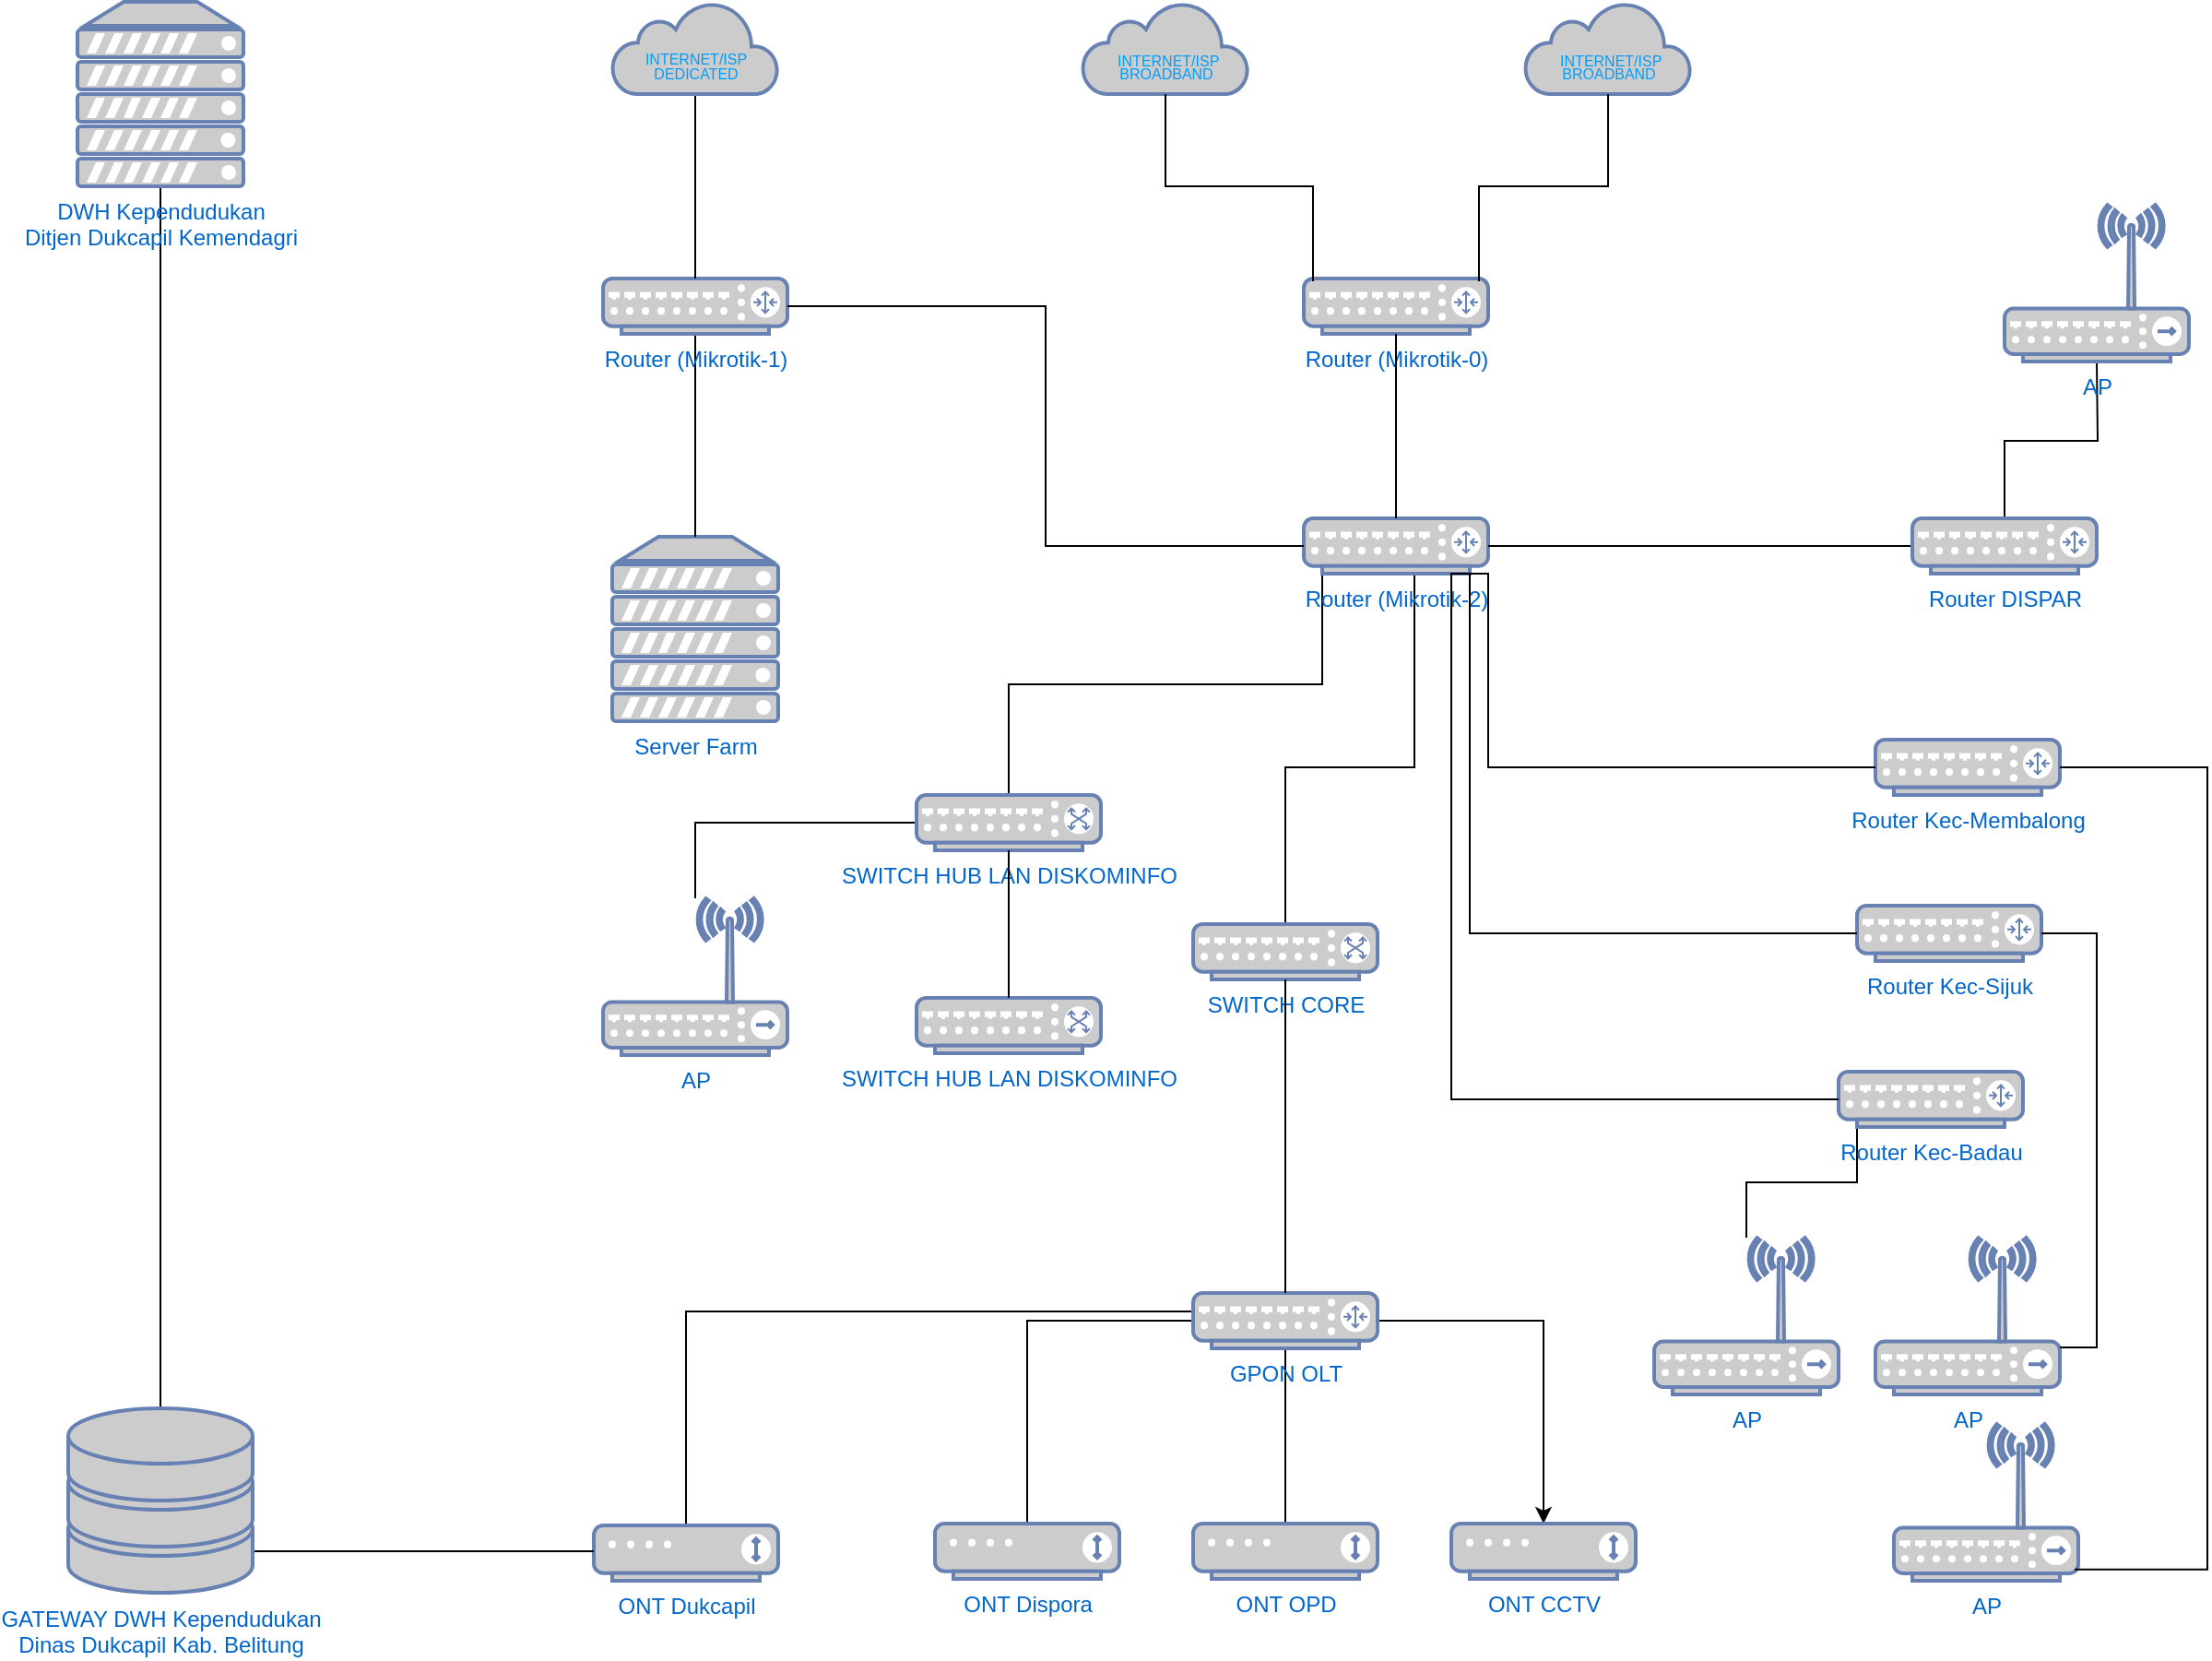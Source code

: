 <mxfile version="26.0.7">
  <diagram name="Page-1" id="7D6joFRQQGXDdCeOiKhz">
    <mxGraphModel dx="2677" dy="669" grid="1" gridSize="10" guides="1" tooltips="1" connect="1" arrows="1" fold="1" page="1" pageScale="1" pageWidth="1700" pageHeight="1100" math="0" shadow="0">
      <root>
        <mxCell id="0" />
        <mxCell id="1" parent="0" />
        <mxCell id="nkMJnMaPb9Wci51dgdpY-3" value="Router (Mikrotik-0)" style="fontColor=#0066CC;verticalAlign=top;verticalLabelPosition=bottom;labelPosition=center;align=center;html=1;outlineConnect=0;fillColor=#CCCCCC;strokeColor=#6881B3;gradientColor=none;gradientDirection=north;strokeWidth=2;shape=mxgraph.networks.router;" vertex="1" parent="1">
          <mxGeometry x="-710" y="300" width="100" height="30" as="geometry" />
        </mxCell>
        <mxCell id="nkMJnMaPb9Wci51dgdpY-52" style="edgeStyle=orthogonalEdgeStyle;rounded=0;orthogonalLoop=1;jettySize=auto;html=1;exitX=0.1;exitY=1;exitDx=0;exitDy=0;exitPerimeter=0;endArrow=none;startFill=0;" edge="1" parent="1" source="nkMJnMaPb9Wci51dgdpY-4" target="nkMJnMaPb9Wci51dgdpY-48">
          <mxGeometry relative="1" as="geometry" />
        </mxCell>
        <mxCell id="nkMJnMaPb9Wci51dgdpY-53" style="edgeStyle=orthogonalEdgeStyle;rounded=0;orthogonalLoop=1;jettySize=auto;html=1;exitX=0.1;exitY=1;exitDx=0;exitDy=0;exitPerimeter=0;endArrow=none;startFill=0;" edge="1" parent="1" source="nkMJnMaPb9Wci51dgdpY-4" target="nkMJnMaPb9Wci51dgdpY-49">
          <mxGeometry relative="1" as="geometry">
            <Array as="points">
              <mxPoint x="-650" y="460" />
              <mxPoint x="-650" y="565" />
              <mxPoint x="-720" y="565" />
            </Array>
          </mxGeometry>
        </mxCell>
        <mxCell id="nkMJnMaPb9Wci51dgdpY-4" value="Router (Mikrotik-2)" style="fontColor=#0066CC;verticalAlign=top;verticalLabelPosition=bottom;labelPosition=center;align=center;html=1;outlineConnect=0;fillColor=#CCCCCC;strokeColor=#6881B3;gradientColor=none;gradientDirection=north;strokeWidth=2;shape=mxgraph.networks.router;" vertex="1" parent="1">
          <mxGeometry x="-710" y="430" width="100" height="30" as="geometry" />
        </mxCell>
        <mxCell id="nkMJnMaPb9Wci51dgdpY-7" value="Server Farm" style="fontColor=#0066CC;verticalAlign=top;verticalLabelPosition=bottom;labelPosition=center;align=center;html=1;outlineConnect=0;fillColor=#CCCCCC;strokeColor=#6881B3;gradientColor=none;gradientDirection=north;strokeWidth=2;shape=mxgraph.networks.server;" vertex="1" parent="1">
          <mxGeometry x="-1085" y="440" width="90" height="100" as="geometry" />
        </mxCell>
        <mxCell id="nkMJnMaPb9Wci51dgdpY-22" style="edgeStyle=orthogonalEdgeStyle;rounded=0;orthogonalLoop=1;jettySize=auto;html=1;exitX=0.5;exitY=1;exitDx=0;exitDy=0;exitPerimeter=0;endArrow=none;startFill=0;" edge="1" parent="1" source="nkMJnMaPb9Wci51dgdpY-8" target="nkMJnMaPb9Wci51dgdpY-7">
          <mxGeometry relative="1" as="geometry" />
        </mxCell>
        <mxCell id="nkMJnMaPb9Wci51dgdpY-8" value="Router (Mikrotik-1)" style="fontColor=#0066CC;verticalAlign=top;verticalLabelPosition=bottom;labelPosition=center;align=center;html=1;outlineConnect=0;fillColor=#CCCCCC;strokeColor=#6881B3;gradientColor=none;gradientDirection=north;strokeWidth=2;shape=mxgraph.networks.router;" vertex="1" parent="1">
          <mxGeometry x="-1090" y="300" width="100" height="30" as="geometry" />
        </mxCell>
        <mxCell id="nkMJnMaPb9Wci51dgdpY-16" style="edgeStyle=orthogonalEdgeStyle;rounded=0;orthogonalLoop=1;jettySize=auto;html=1;exitX=0.5;exitY=1;exitDx=0;exitDy=0;exitPerimeter=0;entryX=0.5;entryY=0;entryDx=0;entryDy=0;entryPerimeter=0;endArrow=none;startFill=0;" edge="1" parent="1" source="nkMJnMaPb9Wci51dgdpY-3" target="nkMJnMaPb9Wci51dgdpY-4">
          <mxGeometry relative="1" as="geometry" />
        </mxCell>
        <mxCell id="nkMJnMaPb9Wci51dgdpY-21" style="edgeStyle=orthogonalEdgeStyle;rounded=0;orthogonalLoop=1;jettySize=auto;html=1;exitX=1;exitY=0.5;exitDx=0;exitDy=0;exitPerimeter=0;entryX=0;entryY=0.5;entryDx=0;entryDy=0;entryPerimeter=0;strokeColor=default;endArrow=none;startFill=0;" edge="1" parent="1" source="nkMJnMaPb9Wci51dgdpY-8" target="nkMJnMaPb9Wci51dgdpY-4">
          <mxGeometry relative="1" as="geometry" />
        </mxCell>
        <mxCell id="nkMJnMaPb9Wci51dgdpY-26" value="&lt;font style=&quot;forced-color-adjust: none; font-family: Helvetica; font-style: normal; font-variant-ligatures: normal; font-variant-caps: normal; font-weight: 400; letter-spacing: normal; orphans: 2; text-align: center; text-indent: 0px; text-transform: none; widows: 2; word-spacing: 0px; -webkit-text-stroke-width: 0px; white-space: nowrap; text-decoration-thickness: initial; text-decoration-style: initial; text-decoration-color: initial; line-height: 10%; font-size: 8px;&quot; color=&quot;#039dfc&quot;&gt;&lt;br class=&quot;Apple-interchange-newline&quot;&gt;&amp;nbsp;INTERNET/ISP&lt;/font&gt;&lt;div style=&quot;forced-color-adjust: none; color: rgb(255, 255, 255); font-family: Helvetica; font-style: normal; font-variant-ligatures: normal; font-variant-caps: normal; font-weight: 400; letter-spacing: normal; orphans: 2; text-align: center; text-indent: 0px; text-transform: none; widows: 2; word-spacing: 0px; -webkit-text-stroke-width: 0px; white-space: nowrap; text-decoration-thickness: initial; text-decoration-style: initial; text-decoration-color: initial; line-height: 10%;&quot;&gt;&lt;font style=&quot;forced-color-adjust: none; line-height: 10%; font-size: 8px;&quot; color=&quot;#039dfc&quot;&gt;&lt;span style=&quot;forced-color-adjust: none;&quot;&gt;BROADBAND&lt;/span&gt;&lt;/font&gt;&lt;/div&gt;" style="html=1;outlineConnect=0;fillColor=#CCCCCC;strokeColor=#6881B3;gradientColor=none;gradientDirection=north;strokeWidth=2;shape=mxgraph.networks.cloud;fontColor=#ffffff;labelBackgroundColor=none;" vertex="1" parent="1">
          <mxGeometry x="-590" y="150" width="90" height="50" as="geometry" />
        </mxCell>
        <mxCell id="nkMJnMaPb9Wci51dgdpY-27" style="edgeStyle=orthogonalEdgeStyle;rounded=0;orthogonalLoop=1;jettySize=auto;html=1;exitX=0.5;exitY=1;exitDx=0;exitDy=0;exitPerimeter=0;entryX=0.95;entryY=0.05;entryDx=0;entryDy=0;entryPerimeter=0;endArrow=none;startFill=0;" edge="1" parent="1" source="nkMJnMaPb9Wci51dgdpY-26" target="nkMJnMaPb9Wci51dgdpY-3">
          <mxGeometry relative="1" as="geometry" />
        </mxCell>
        <mxCell id="nkMJnMaPb9Wci51dgdpY-28" value="&lt;div&gt;&lt;font style=&quot;line-height: 0%; font-size: 8px;&quot; color=&quot;#039dfc&quot;&gt;&lt;br&gt;&lt;/font&gt;&lt;/div&gt;&lt;font style=&quot;line-height: 0%; font-size: 8px;&quot; color=&quot;#039dfc&quot;&gt;&amp;nbsp;INTERNET/ISP&lt;/font&gt;&lt;div style=&quot;line-height: 0%;&quot;&gt;&lt;font style=&quot;font-size: 8px;&quot; color=&quot;#039dfc&quot;&gt;BROADBAND&lt;/font&gt;&lt;/div&gt;" style="html=1;outlineConnect=0;fillColor=#CCCCCC;strokeColor=#6881B3;gradientColor=none;gradientDirection=north;strokeWidth=2;shape=mxgraph.networks.cloud;fontColor=#ffffff;" vertex="1" parent="1">
          <mxGeometry x="-830" y="150" width="90" height="50" as="geometry" />
        </mxCell>
        <mxCell id="nkMJnMaPb9Wci51dgdpY-29" style="edgeStyle=orthogonalEdgeStyle;rounded=0;orthogonalLoop=1;jettySize=auto;html=1;exitX=0.5;exitY=1;exitDx=0;exitDy=0;exitPerimeter=0;entryX=0.05;entryY=0.05;entryDx=0;entryDy=0;entryPerimeter=0;endArrow=none;startFill=0;" edge="1" parent="1" source="nkMJnMaPb9Wci51dgdpY-28" target="nkMJnMaPb9Wci51dgdpY-3">
          <mxGeometry relative="1" as="geometry" />
        </mxCell>
        <mxCell id="nkMJnMaPb9Wci51dgdpY-31" style="edgeStyle=orthogonalEdgeStyle;rounded=0;orthogonalLoop=1;jettySize=auto;html=1;exitX=0.5;exitY=1;exitDx=0;exitDy=0;exitPerimeter=0;endArrow=none;startFill=0;" edge="1" parent="1" source="nkMJnMaPb9Wci51dgdpY-30" target="nkMJnMaPb9Wci51dgdpY-8">
          <mxGeometry relative="1" as="geometry" />
        </mxCell>
        <mxCell id="nkMJnMaPb9Wci51dgdpY-30" value="&lt;div&gt;&lt;font style=&quot;font-size: 8px; line-height: 0%; color: light-dark(rgb(0, 157, 255), rgb(237, 237, 237));&quot;&gt;&lt;br&gt;&lt;/font&gt;&lt;/div&gt;&lt;font style=&quot;font-size: 8px; line-height: 20%; color: light-dark(rgb(0, 157, 255), rgb(237, 237, 237));&quot;&gt;INTERNET/ISP&lt;/font&gt;&lt;div style=&quot;line-height: 20%;&quot;&gt;&lt;font style=&quot;font-size: 8px; line-height: 20%; color: light-dark(rgb(0, 157, 255), rgb(237, 237, 237));&quot;&gt;DEDICATED&lt;/font&gt;&lt;/div&gt;" style="html=1;outlineConnect=0;fillColor=#CCCCCC;strokeColor=#6881B3;gradientColor=none;gradientDirection=north;strokeWidth=2;shape=mxgraph.networks.cloud;fontColor=#ffffff;" vertex="1" parent="1">
          <mxGeometry x="-1085" y="150" width="90" height="50" as="geometry" />
        </mxCell>
        <mxCell id="nkMJnMaPb9Wci51dgdpY-34" style="edgeStyle=orthogonalEdgeStyle;rounded=0;orthogonalLoop=1;jettySize=auto;html=1;exitX=0.5;exitY=1;exitDx=0;exitDy=0;exitPerimeter=0;endArrow=none;startFill=0;" edge="1" parent="1" target="nkMJnMaPb9Wci51dgdpY-33">
          <mxGeometry relative="1" as="geometry">
            <mxPoint x="-280" y="345" as="sourcePoint" />
          </mxGeometry>
        </mxCell>
        <mxCell id="nkMJnMaPb9Wci51dgdpY-32" value="AP" style="fontColor=#0066CC;verticalAlign=top;verticalLabelPosition=bottom;labelPosition=center;align=center;html=1;outlineConnect=0;fillColor=#CCCCCC;strokeColor=#6881B3;gradientColor=none;gradientDirection=north;strokeWidth=2;shape=mxgraph.networks.wireless_hub;" vertex="1" parent="1">
          <mxGeometry x="-330" y="260" width="100" height="85" as="geometry" />
        </mxCell>
        <mxCell id="nkMJnMaPb9Wci51dgdpY-35" style="edgeStyle=orthogonalEdgeStyle;rounded=0;orthogonalLoop=1;jettySize=auto;html=1;exitX=0;exitY=0.5;exitDx=0;exitDy=0;exitPerimeter=0;endArrow=none;startFill=0;" edge="1" parent="1" source="nkMJnMaPb9Wci51dgdpY-33" target="nkMJnMaPb9Wci51dgdpY-4">
          <mxGeometry relative="1" as="geometry" />
        </mxCell>
        <mxCell id="nkMJnMaPb9Wci51dgdpY-33" value="Router DISPAR" style="fontColor=#0066CC;verticalAlign=top;verticalLabelPosition=bottom;labelPosition=center;align=center;html=1;outlineConnect=0;fillColor=#CCCCCC;strokeColor=#6881B3;gradientColor=none;gradientDirection=north;strokeWidth=2;shape=mxgraph.networks.router;" vertex="1" parent="1">
          <mxGeometry x="-380" y="430" width="100" height="30" as="geometry" />
        </mxCell>
        <mxCell id="nkMJnMaPb9Wci51dgdpY-36" value="Router Kec-Membalong" style="fontColor=#0066CC;verticalAlign=top;verticalLabelPosition=bottom;labelPosition=center;align=center;html=1;outlineConnect=0;fillColor=#CCCCCC;strokeColor=#6881B3;gradientColor=none;gradientDirection=north;strokeWidth=2;shape=mxgraph.networks.router;" vertex="1" parent="1">
          <mxGeometry x="-400" y="550" width="100" height="30" as="geometry" />
        </mxCell>
        <mxCell id="nkMJnMaPb9Wci51dgdpY-37" value="Router Kec-Sijuk" style="fontColor=#0066CC;verticalAlign=top;verticalLabelPosition=bottom;labelPosition=center;align=center;html=1;outlineConnect=0;fillColor=#CCCCCC;strokeColor=#6881B3;gradientColor=none;gradientDirection=north;strokeWidth=2;shape=mxgraph.networks.router;" vertex="1" parent="1">
          <mxGeometry x="-410" y="640" width="100" height="30" as="geometry" />
        </mxCell>
        <mxCell id="nkMJnMaPb9Wci51dgdpY-47" style="edgeStyle=orthogonalEdgeStyle;rounded=0;orthogonalLoop=1;jettySize=auto;html=1;exitX=0.1;exitY=1;exitDx=0;exitDy=0;exitPerimeter=0;endArrow=none;startFill=0;" edge="1" parent="1" source="nkMJnMaPb9Wci51dgdpY-38" target="nkMJnMaPb9Wci51dgdpY-42">
          <mxGeometry relative="1" as="geometry" />
        </mxCell>
        <mxCell id="nkMJnMaPb9Wci51dgdpY-38" value="Router Kec-Badau" style="fontColor=#0066CC;verticalAlign=top;verticalLabelPosition=bottom;labelPosition=center;align=center;html=1;outlineConnect=0;fillColor=#CCCCCC;strokeColor=#6881B3;gradientColor=none;gradientDirection=north;strokeWidth=2;shape=mxgraph.networks.router;" vertex="1" parent="1">
          <mxGeometry x="-420" y="730" width="100" height="30" as="geometry" />
        </mxCell>
        <mxCell id="nkMJnMaPb9Wci51dgdpY-42" value="AP" style="fontColor=#0066CC;verticalAlign=top;verticalLabelPosition=bottom;labelPosition=center;align=center;html=1;outlineConnect=0;fillColor=#CCCCCC;strokeColor=#6881B3;gradientColor=none;gradientDirection=north;strokeWidth=2;shape=mxgraph.networks.wireless_hub;" vertex="1" parent="1">
          <mxGeometry x="-520" y="820" width="100" height="85" as="geometry" />
        </mxCell>
        <mxCell id="nkMJnMaPb9Wci51dgdpY-43" value="AP" style="fontColor=#0066CC;verticalAlign=top;verticalLabelPosition=bottom;labelPosition=center;align=center;html=1;outlineConnect=0;fillColor=#CCCCCC;strokeColor=#6881B3;gradientColor=none;gradientDirection=north;strokeWidth=2;shape=mxgraph.networks.wireless_hub;" vertex="1" parent="1">
          <mxGeometry x="-400" y="820" width="100" height="85" as="geometry" />
        </mxCell>
        <mxCell id="nkMJnMaPb9Wci51dgdpY-44" value="AP" style="fontColor=#0066CC;verticalAlign=top;verticalLabelPosition=bottom;labelPosition=center;align=center;html=1;outlineConnect=0;fillColor=#CCCCCC;strokeColor=#6881B3;gradientColor=none;gradientDirection=north;strokeWidth=2;shape=mxgraph.networks.wireless_hub;" vertex="1" parent="1">
          <mxGeometry x="-390" y="921" width="100" height="85" as="geometry" />
        </mxCell>
        <mxCell id="nkMJnMaPb9Wci51dgdpY-45" style="edgeStyle=orthogonalEdgeStyle;rounded=0;orthogonalLoop=1;jettySize=auto;html=1;exitX=1;exitY=0.5;exitDx=0;exitDy=0;exitPerimeter=0;entryX=0.98;entryY=0.94;entryDx=0;entryDy=0;entryPerimeter=0;endArrow=none;startFill=0;" edge="1" parent="1" source="nkMJnMaPb9Wci51dgdpY-36">
          <mxGeometry relative="1" as="geometry">
            <mxPoint x="-292" y="999.9" as="targetPoint" />
            <Array as="points">
              <mxPoint x="-220" y="565" />
              <mxPoint x="-220" y="1000" />
            </Array>
          </mxGeometry>
        </mxCell>
        <mxCell id="nkMJnMaPb9Wci51dgdpY-46" style="edgeStyle=orthogonalEdgeStyle;rounded=0;orthogonalLoop=1;jettySize=auto;html=1;exitX=1;exitY=0.5;exitDx=0;exitDy=0;exitPerimeter=0;entryX=1;entryY=0.7;entryDx=0;entryDy=0;entryPerimeter=0;endArrow=none;startFill=0;" edge="1" parent="1" source="nkMJnMaPb9Wci51dgdpY-37" target="nkMJnMaPb9Wci51dgdpY-43">
          <mxGeometry relative="1" as="geometry" />
        </mxCell>
        <mxCell id="nkMJnMaPb9Wci51dgdpY-57" style="edgeStyle=orthogonalEdgeStyle;rounded=0;orthogonalLoop=1;jettySize=auto;html=1;exitX=0;exitY=0.5;exitDx=0;exitDy=0;exitPerimeter=0;endArrow=none;startFill=0;" edge="1" parent="1" source="nkMJnMaPb9Wci51dgdpY-48" target="nkMJnMaPb9Wci51dgdpY-56">
          <mxGeometry relative="1" as="geometry" />
        </mxCell>
        <mxCell id="nkMJnMaPb9Wci51dgdpY-48" value="SWITCH HUB LAN DISKOMINFO" style="fontColor=#0066CC;verticalAlign=top;verticalLabelPosition=bottom;labelPosition=center;align=center;html=1;outlineConnect=0;fillColor=#CCCCCC;strokeColor=#6881B3;gradientColor=none;gradientDirection=north;strokeWidth=2;shape=mxgraph.networks.switch;" vertex="1" parent="1">
          <mxGeometry x="-920" y="580" width="100" height="30" as="geometry" />
        </mxCell>
        <mxCell id="nkMJnMaPb9Wci51dgdpY-49" value="SWITCH CORE" style="fontColor=#0066CC;verticalAlign=top;verticalLabelPosition=bottom;labelPosition=center;align=center;html=1;outlineConnect=0;fillColor=#CCCCCC;strokeColor=#6881B3;gradientColor=none;gradientDirection=north;strokeWidth=2;shape=mxgraph.networks.switch;" vertex="1" parent="1">
          <mxGeometry x="-770" y="650" width="100" height="30" as="geometry" />
        </mxCell>
        <mxCell id="nkMJnMaPb9Wci51dgdpY-50" value="SWITCH HUB LAN DISKOMINFO" style="fontColor=#0066CC;verticalAlign=top;verticalLabelPosition=bottom;labelPosition=center;align=center;html=1;outlineConnect=0;fillColor=#CCCCCC;strokeColor=#6881B3;gradientColor=none;gradientDirection=north;strokeWidth=2;shape=mxgraph.networks.switch;" vertex="1" parent="1">
          <mxGeometry x="-920" y="690" width="100" height="30" as="geometry" />
        </mxCell>
        <mxCell id="nkMJnMaPb9Wci51dgdpY-55" style="edgeStyle=orthogonalEdgeStyle;rounded=0;orthogonalLoop=1;jettySize=auto;html=1;exitX=0.5;exitY=1;exitDx=0;exitDy=0;exitPerimeter=0;entryX=0.5;entryY=0;entryDx=0;entryDy=0;entryPerimeter=0;endArrow=none;startFill=0;" edge="1" parent="1" source="nkMJnMaPb9Wci51dgdpY-48" target="nkMJnMaPb9Wci51dgdpY-50">
          <mxGeometry relative="1" as="geometry" />
        </mxCell>
        <mxCell id="nkMJnMaPb9Wci51dgdpY-56" value="AP" style="fontColor=#0066CC;verticalAlign=top;verticalLabelPosition=bottom;labelPosition=center;align=center;html=1;outlineConnect=0;fillColor=#CCCCCC;strokeColor=#6881B3;gradientColor=none;gradientDirection=north;strokeWidth=2;shape=mxgraph.networks.wireless_hub;" vertex="1" parent="1">
          <mxGeometry x="-1090" y="636" width="100" height="85" as="geometry" />
        </mxCell>
        <mxCell id="nkMJnMaPb9Wci51dgdpY-63" style="edgeStyle=orthogonalEdgeStyle;rounded=0;orthogonalLoop=1;jettySize=auto;html=1;exitX=0.5;exitY=1;exitDx=0;exitDy=0;exitPerimeter=0;endArrow=none;startFill=0;" edge="1" parent="1" source="nkMJnMaPb9Wci51dgdpY-60" target="nkMJnMaPb9Wci51dgdpY-62">
          <mxGeometry relative="1" as="geometry" />
        </mxCell>
        <mxCell id="nkMJnMaPb9Wci51dgdpY-66" style="edgeStyle=orthogonalEdgeStyle;rounded=0;orthogonalLoop=1;jettySize=auto;html=1;exitX=0;exitY=0.5;exitDx=0;exitDy=0;exitPerimeter=0;endArrow=none;startFill=0;" edge="1" parent="1" source="nkMJnMaPb9Wci51dgdpY-60" target="nkMJnMaPb9Wci51dgdpY-65">
          <mxGeometry relative="1" as="geometry">
            <Array as="points">
              <mxPoint x="-770" y="860" />
              <mxPoint x="-1045" y="860" />
            </Array>
          </mxGeometry>
        </mxCell>
        <mxCell id="nkMJnMaPb9Wci51dgdpY-75" style="edgeStyle=orthogonalEdgeStyle;rounded=0;orthogonalLoop=1;jettySize=auto;html=1;exitX=0;exitY=0.5;exitDx=0;exitDy=0;exitPerimeter=0;endArrow=none;startFill=0;" edge="1" parent="1" source="nkMJnMaPb9Wci51dgdpY-60" target="nkMJnMaPb9Wci51dgdpY-61">
          <mxGeometry relative="1" as="geometry" />
        </mxCell>
        <mxCell id="nkMJnMaPb9Wci51dgdpY-78" style="edgeStyle=orthogonalEdgeStyle;rounded=0;orthogonalLoop=1;jettySize=auto;html=1;exitX=1;exitY=0.5;exitDx=0;exitDy=0;exitPerimeter=0;" edge="1" parent="1" source="nkMJnMaPb9Wci51dgdpY-60" target="nkMJnMaPb9Wci51dgdpY-77">
          <mxGeometry relative="1" as="geometry" />
        </mxCell>
        <mxCell id="nkMJnMaPb9Wci51dgdpY-60" value="GPON OLT" style="fontColor=#0066CC;verticalAlign=top;verticalLabelPosition=bottom;labelPosition=center;align=center;html=1;outlineConnect=0;fillColor=#CCCCCC;strokeColor=#6881B3;gradientColor=none;gradientDirection=north;strokeWidth=2;shape=mxgraph.networks.router;" vertex="1" parent="1">
          <mxGeometry x="-770" y="850" width="100" height="30" as="geometry" />
        </mxCell>
        <mxCell id="nkMJnMaPb9Wci51dgdpY-61" value="ONT Dispora" style="fontColor=#0066CC;verticalAlign=top;verticalLabelPosition=bottom;labelPosition=center;align=center;html=1;outlineConnect=0;fillColor=#CCCCCC;strokeColor=#6881B3;gradientColor=none;gradientDirection=north;strokeWidth=2;shape=mxgraph.networks.modem;" vertex="1" parent="1">
          <mxGeometry x="-910" y="975" width="100" height="30" as="geometry" />
        </mxCell>
        <mxCell id="nkMJnMaPb9Wci51dgdpY-62" value="ONT OPD" style="fontColor=#0066CC;verticalAlign=top;verticalLabelPosition=bottom;labelPosition=center;align=center;html=1;outlineConnect=0;fillColor=#CCCCCC;strokeColor=#6881B3;gradientColor=none;gradientDirection=north;strokeWidth=2;shape=mxgraph.networks.modem;" vertex="1" parent="1">
          <mxGeometry x="-770" y="975" width="100" height="30" as="geometry" />
        </mxCell>
        <mxCell id="nkMJnMaPb9Wci51dgdpY-65" value="ONT Dukcapil" style="fontColor=#0066CC;verticalAlign=top;verticalLabelPosition=bottom;labelPosition=center;align=center;html=1;outlineConnect=0;fillColor=#CCCCCC;strokeColor=#6881B3;gradientColor=none;gradientDirection=north;strokeWidth=2;shape=mxgraph.networks.modem;" vertex="1" parent="1">
          <mxGeometry x="-1095" y="976" width="100" height="30" as="geometry" />
        </mxCell>
        <mxCell id="nkMJnMaPb9Wci51dgdpY-68" style="edgeStyle=orthogonalEdgeStyle;rounded=0;orthogonalLoop=1;jettySize=auto;html=1;exitX=1;exitY=0.5;exitDx=0;exitDy=0;exitPerimeter=0;endArrow=none;startFill=0;" edge="1" parent="1" source="nkMJnMaPb9Wci51dgdpY-67" target="nkMJnMaPb9Wci51dgdpY-65">
          <mxGeometry relative="1" as="geometry">
            <Array as="points">
              <mxPoint x="-1280" y="990" />
            </Array>
          </mxGeometry>
        </mxCell>
        <mxCell id="nkMJnMaPb9Wci51dgdpY-70" style="edgeStyle=orthogonalEdgeStyle;rounded=0;orthogonalLoop=1;jettySize=auto;html=1;exitX=0.5;exitY=0;exitDx=0;exitDy=0;exitPerimeter=0;curved=0;endArrow=none;startFill=0;" edge="1" parent="1" source="nkMJnMaPb9Wci51dgdpY-67" target="nkMJnMaPb9Wci51dgdpY-69">
          <mxGeometry relative="1" as="geometry" />
        </mxCell>
        <mxCell id="nkMJnMaPb9Wci51dgdpY-67" value="GATEWAY DWH Kependudukan&lt;div&gt;Dinas Dukcapil Kab. Belitung&lt;/div&gt;" style="fontColor=#0066CC;verticalAlign=top;verticalLabelPosition=bottom;labelPosition=center;align=center;html=1;outlineConnect=0;fillColor=#CCCCCC;strokeColor=#6881B3;gradientColor=none;gradientDirection=north;strokeWidth=2;shape=mxgraph.networks.storage;" vertex="1" parent="1">
          <mxGeometry x="-1380" y="912.5" width="100" height="100" as="geometry" />
        </mxCell>
        <mxCell id="nkMJnMaPb9Wci51dgdpY-69" value="DWH Kependudukan&lt;div&gt;Ditjen Dukcapil Kemendagri&lt;/div&gt;" style="fontColor=#0066CC;verticalAlign=top;verticalLabelPosition=bottom;labelPosition=center;align=center;html=1;outlineConnect=0;fillColor=#CCCCCC;strokeColor=#6881B3;gradientColor=none;gradientDirection=north;strokeWidth=2;shape=mxgraph.networks.server;" vertex="1" parent="1">
          <mxGeometry x="-1375" y="150" width="90" height="100" as="geometry" />
        </mxCell>
        <mxCell id="nkMJnMaPb9Wci51dgdpY-72" style="edgeStyle=orthogonalEdgeStyle;rounded=0;orthogonalLoop=1;jettySize=auto;html=1;exitX=0.9;exitY=1;exitDx=0;exitDy=0;exitPerimeter=0;entryX=0;entryY=0.5;entryDx=0;entryDy=0;entryPerimeter=0;endArrow=none;startFill=0;" edge="1" parent="1" source="nkMJnMaPb9Wci51dgdpY-4" target="nkMJnMaPb9Wci51dgdpY-36">
          <mxGeometry relative="1" as="geometry">
            <Array as="points">
              <mxPoint x="-610" y="460" />
              <mxPoint x="-610" y="565" />
            </Array>
          </mxGeometry>
        </mxCell>
        <mxCell id="nkMJnMaPb9Wci51dgdpY-73" style="edgeStyle=orthogonalEdgeStyle;rounded=0;orthogonalLoop=1;jettySize=auto;html=1;exitX=0.9;exitY=1;exitDx=0;exitDy=0;exitPerimeter=0;entryX=0;entryY=0.5;entryDx=0;entryDy=0;entryPerimeter=0;endArrow=none;startFill=0;" edge="1" parent="1" source="nkMJnMaPb9Wci51dgdpY-4" target="nkMJnMaPb9Wci51dgdpY-37">
          <mxGeometry relative="1" as="geometry" />
        </mxCell>
        <mxCell id="nkMJnMaPb9Wci51dgdpY-74" style="edgeStyle=orthogonalEdgeStyle;rounded=0;orthogonalLoop=1;jettySize=auto;html=1;exitX=0.9;exitY=1;exitDx=0;exitDy=0;exitPerimeter=0;entryX=0;entryY=0.5;entryDx=0;entryDy=0;entryPerimeter=0;endArrow=none;startFill=0;" edge="1" parent="1" source="nkMJnMaPb9Wci51dgdpY-4" target="nkMJnMaPb9Wci51dgdpY-38">
          <mxGeometry relative="1" as="geometry">
            <Array as="points">
              <mxPoint x="-630" y="460" />
              <mxPoint x="-630" y="745" />
            </Array>
          </mxGeometry>
        </mxCell>
        <mxCell id="nkMJnMaPb9Wci51dgdpY-76" style="edgeStyle=orthogonalEdgeStyle;rounded=0;orthogonalLoop=1;jettySize=auto;html=1;exitX=0.5;exitY=1;exitDx=0;exitDy=0;exitPerimeter=0;entryX=0.5;entryY=0;entryDx=0;entryDy=0;entryPerimeter=0;endArrow=none;startFill=0;" edge="1" parent="1" source="nkMJnMaPb9Wci51dgdpY-49" target="nkMJnMaPb9Wci51dgdpY-60">
          <mxGeometry relative="1" as="geometry" />
        </mxCell>
        <mxCell id="nkMJnMaPb9Wci51dgdpY-77" value="ONT CCTV" style="fontColor=#0066CC;verticalAlign=top;verticalLabelPosition=bottom;labelPosition=center;align=center;html=1;outlineConnect=0;fillColor=#CCCCCC;strokeColor=#6881B3;gradientColor=none;gradientDirection=north;strokeWidth=2;shape=mxgraph.networks.modem;" vertex="1" parent="1">
          <mxGeometry x="-630" y="975" width="100" height="30" as="geometry" />
        </mxCell>
      </root>
    </mxGraphModel>
  </diagram>
</mxfile>
